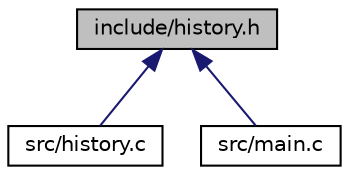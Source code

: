 digraph "include/history.h"
{
 // LATEX_PDF_SIZE
  edge [fontname="Helvetica",fontsize="10",labelfontname="Helvetica",labelfontsize="10"];
  node [fontname="Helvetica",fontsize="10",shape=record];
  Node1 [label="include/history.h",height=0.2,width=0.4,color="black", fillcolor="grey75", style="filled", fontcolor="black",tooltip="Prototypes des fonctions d'affichage d'historique."];
  Node1 -> Node2 [dir="back",color="midnightblue",fontsize="10",style="solid",fontname="Helvetica"];
  Node2 [label="src/history.c",height=0.2,width=0.4,color="black", fillcolor="white", style="filled",URL="$history_8c.html",tooltip=" "];
  Node1 -> Node3 [dir="back",color="midnightblue",fontsize="10",style="solid",fontname="Helvetica"];
  Node3 [label="src/main.c",height=0.2,width=0.4,color="black", fillcolor="white", style="filled",URL="$main_8c.html",tooltip="Le point d'entrée de l'application."];
}
